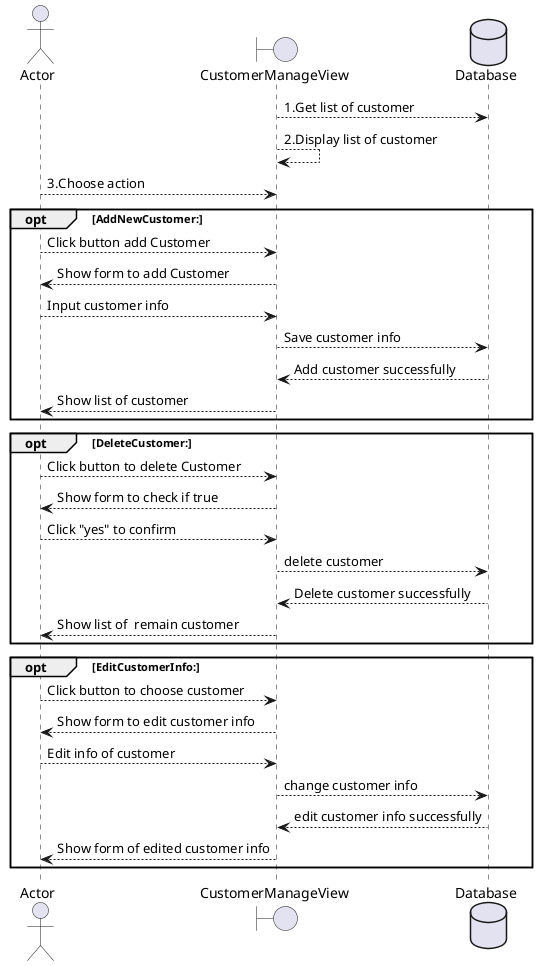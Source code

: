 @startuml QL khach hang

actor Actor 
boundary CustomerManageView 
database Database 

CustomerManageView  --> Database: 1.Get list of customer
CustomerManageView  --> CustomerManageView : 2.Display list of customer
Actor --> CustomerManageView : 3.Choose action

opt AddNewCustomer:
Actor --> CustomerManageView: Click button add Customer
CustomerManageView --> Actor: Show form to add Customer
Actor --> CustomerManageView: Input customer info
CustomerManageView --> Database: Save customer info
Database --> CustomerManageView: Add customer successfully
CustomerManageView --> Actor: Show list of customer
end   

opt DeleteCustomer:
Actor --> CustomerManageView: Click button to delete Customer
CustomerManageView --> Actor: Show form to check if true
Actor --> CustomerManageView: Click "yes" to confirm
CustomerManageView --> Database: delete customer
Database --> CustomerManageView: Delete customer successfully
CustomerManageView --> Actor: Show list of  remain customer
end


opt EditCustomerInfo:
Actor --> CustomerManageView: Click button to choose customer
CustomerManageView --> Actor: Show form to edit customer info
Actor --> CustomerManageView: Edit info of customer
CustomerManageView --> Database:  change customer info
Database --> CustomerManageView: edit customer info successfully
CustomerManageView --> Actor: Show form of edited customer info
end   


@enduml